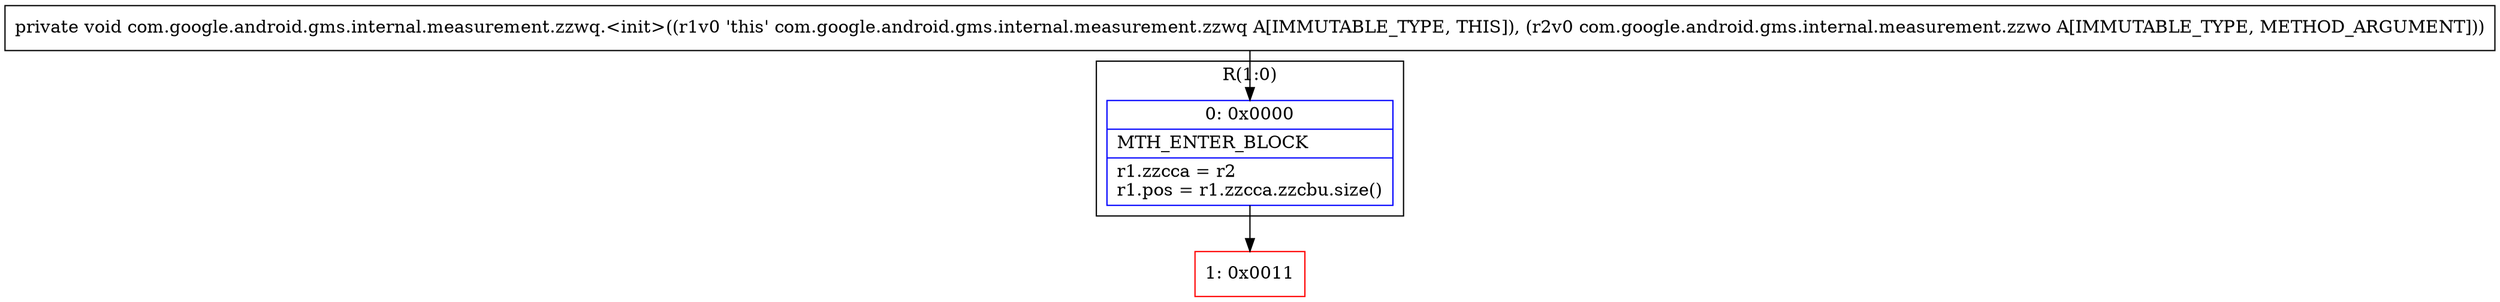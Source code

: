 digraph "CFG forcom.google.android.gms.internal.measurement.zzwq.\<init\>(Lcom\/google\/android\/gms\/internal\/measurement\/zzwo;)V" {
subgraph cluster_Region_1915313258 {
label = "R(1:0)";
node [shape=record,color=blue];
Node_0 [shape=record,label="{0\:\ 0x0000|MTH_ENTER_BLOCK\l|r1.zzcca = r2\lr1.pos = r1.zzcca.zzcbu.size()\l}"];
}
Node_1 [shape=record,color=red,label="{1\:\ 0x0011}"];
MethodNode[shape=record,label="{private void com.google.android.gms.internal.measurement.zzwq.\<init\>((r1v0 'this' com.google.android.gms.internal.measurement.zzwq A[IMMUTABLE_TYPE, THIS]), (r2v0 com.google.android.gms.internal.measurement.zzwo A[IMMUTABLE_TYPE, METHOD_ARGUMENT])) }"];
MethodNode -> Node_0;
Node_0 -> Node_1;
}


